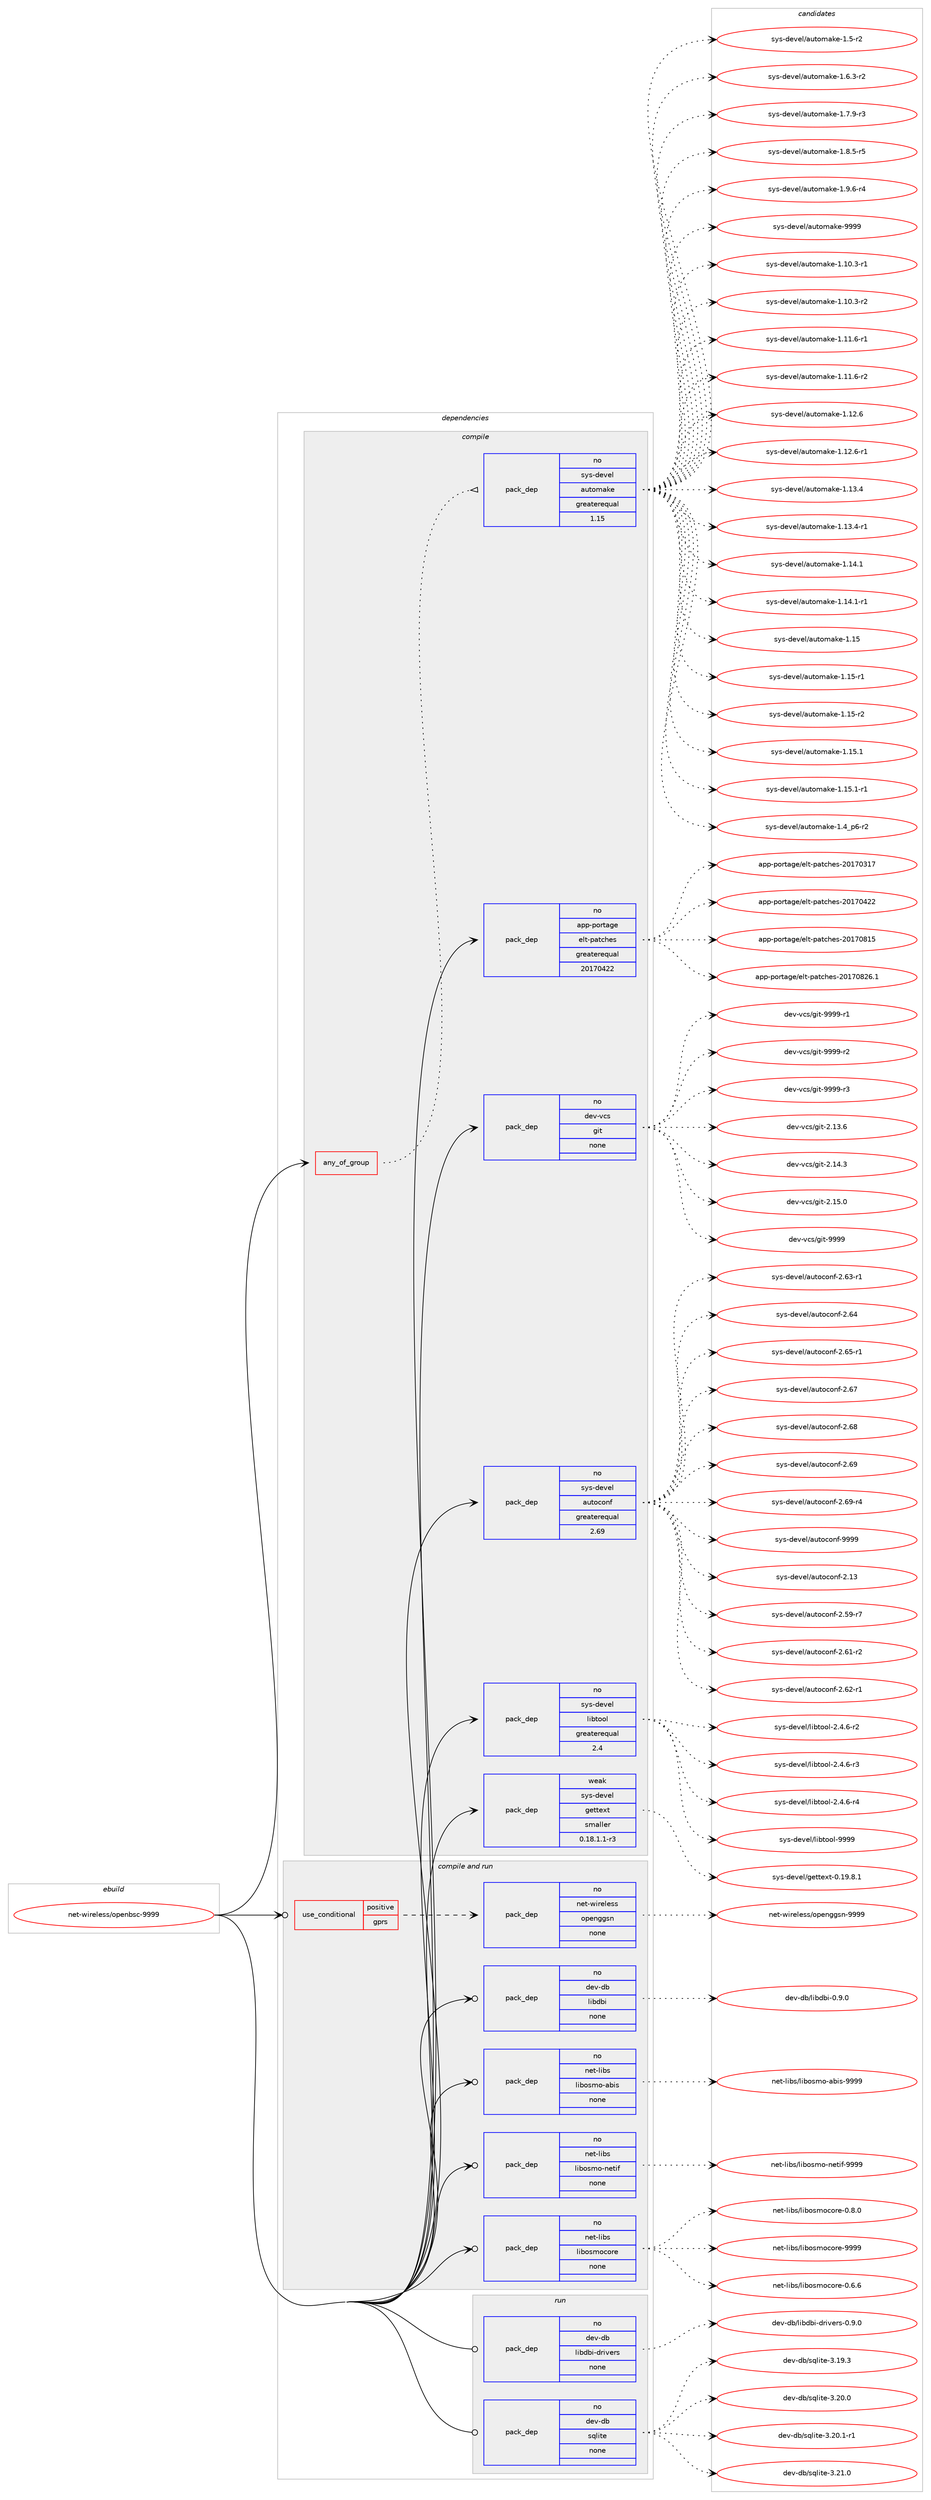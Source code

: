 digraph prolog {

# *************
# Graph options
# *************

newrank=true;
concentrate=true;
compound=true;
graph [rankdir=LR,fontname=Helvetica,fontsize=10,ranksep=1.5];#, ranksep=2.5, nodesep=0.2];
edge  [arrowhead=vee];
node  [fontname=Helvetica,fontsize=10];

# **********
# The ebuild
# **********

subgraph cluster_leftcol {
color=gray;
rank=same;
label=<<i>ebuild</i>>;
id [label="net-wireless/openbsc-9999", color=red, width=4, href="../net-wireless/openbsc-9999.svg"];
}

# ****************
# The dependencies
# ****************

subgraph cluster_midcol {
color=gray;
label=<<i>dependencies</i>>;
subgraph cluster_compile {
fillcolor="#eeeeee";
style=filled;
label=<<i>compile</i>>;
subgraph any7394 {
dependency440143 [label=<<TABLE BORDER="0" CELLBORDER="1" CELLSPACING="0" CELLPADDING="4"><TR><TD CELLPADDING="10">any_of_group</TD></TR></TABLE>>, shape=none, color=red];subgraph pack323689 {
dependency440144 [label=<<TABLE BORDER="0" CELLBORDER="1" CELLSPACING="0" CELLPADDING="4" WIDTH="220"><TR><TD ROWSPAN="6" CELLPADDING="30">pack_dep</TD></TR><TR><TD WIDTH="110">no</TD></TR><TR><TD>sys-devel</TD></TR><TR><TD>automake</TD></TR><TR><TD>greaterequal</TD></TR><TR><TD>1.15</TD></TR></TABLE>>, shape=none, color=blue];
}
dependency440143:e -> dependency440144:w [weight=20,style="dotted",arrowhead="oinv"];
}
id:e -> dependency440143:w [weight=20,style="solid",arrowhead="vee"];
subgraph pack323690 {
dependency440145 [label=<<TABLE BORDER="0" CELLBORDER="1" CELLSPACING="0" CELLPADDING="4" WIDTH="220"><TR><TD ROWSPAN="6" CELLPADDING="30">pack_dep</TD></TR><TR><TD WIDTH="110">no</TD></TR><TR><TD>app-portage</TD></TR><TR><TD>elt-patches</TD></TR><TR><TD>greaterequal</TD></TR><TR><TD>20170422</TD></TR></TABLE>>, shape=none, color=blue];
}
id:e -> dependency440145:w [weight=20,style="solid",arrowhead="vee"];
subgraph pack323691 {
dependency440146 [label=<<TABLE BORDER="0" CELLBORDER="1" CELLSPACING="0" CELLPADDING="4" WIDTH="220"><TR><TD ROWSPAN="6" CELLPADDING="30">pack_dep</TD></TR><TR><TD WIDTH="110">no</TD></TR><TR><TD>dev-vcs</TD></TR><TR><TD>git</TD></TR><TR><TD>none</TD></TR><TR><TD></TD></TR></TABLE>>, shape=none, color=blue];
}
id:e -> dependency440146:w [weight=20,style="solid",arrowhead="vee"];
subgraph pack323692 {
dependency440147 [label=<<TABLE BORDER="0" CELLBORDER="1" CELLSPACING="0" CELLPADDING="4" WIDTH="220"><TR><TD ROWSPAN="6" CELLPADDING="30">pack_dep</TD></TR><TR><TD WIDTH="110">no</TD></TR><TR><TD>sys-devel</TD></TR><TR><TD>autoconf</TD></TR><TR><TD>greaterequal</TD></TR><TR><TD>2.69</TD></TR></TABLE>>, shape=none, color=blue];
}
id:e -> dependency440147:w [weight=20,style="solid",arrowhead="vee"];
subgraph pack323693 {
dependency440148 [label=<<TABLE BORDER="0" CELLBORDER="1" CELLSPACING="0" CELLPADDING="4" WIDTH="220"><TR><TD ROWSPAN="6" CELLPADDING="30">pack_dep</TD></TR><TR><TD WIDTH="110">no</TD></TR><TR><TD>sys-devel</TD></TR><TR><TD>libtool</TD></TR><TR><TD>greaterequal</TD></TR><TR><TD>2.4</TD></TR></TABLE>>, shape=none, color=blue];
}
id:e -> dependency440148:w [weight=20,style="solid",arrowhead="vee"];
subgraph pack323694 {
dependency440149 [label=<<TABLE BORDER="0" CELLBORDER="1" CELLSPACING="0" CELLPADDING="4" WIDTH="220"><TR><TD ROWSPAN="6" CELLPADDING="30">pack_dep</TD></TR><TR><TD WIDTH="110">weak</TD></TR><TR><TD>sys-devel</TD></TR><TR><TD>gettext</TD></TR><TR><TD>smaller</TD></TR><TR><TD>0.18.1.1-r3</TD></TR></TABLE>>, shape=none, color=blue];
}
id:e -> dependency440149:w [weight=20,style="solid",arrowhead="vee"];
}
subgraph cluster_compileandrun {
fillcolor="#eeeeee";
style=filled;
label=<<i>compile and run</i>>;
subgraph cond108821 {
dependency440150 [label=<<TABLE BORDER="0" CELLBORDER="1" CELLSPACING="0" CELLPADDING="4"><TR><TD ROWSPAN="3" CELLPADDING="10">use_conditional</TD></TR><TR><TD>positive</TD></TR><TR><TD>gprs</TD></TR></TABLE>>, shape=none, color=red];
subgraph pack323695 {
dependency440151 [label=<<TABLE BORDER="0" CELLBORDER="1" CELLSPACING="0" CELLPADDING="4" WIDTH="220"><TR><TD ROWSPAN="6" CELLPADDING="30">pack_dep</TD></TR><TR><TD WIDTH="110">no</TD></TR><TR><TD>net-wireless</TD></TR><TR><TD>openggsn</TD></TR><TR><TD>none</TD></TR><TR><TD></TD></TR></TABLE>>, shape=none, color=blue];
}
dependency440150:e -> dependency440151:w [weight=20,style="dashed",arrowhead="vee"];
}
id:e -> dependency440150:w [weight=20,style="solid",arrowhead="odotvee"];
subgraph pack323696 {
dependency440152 [label=<<TABLE BORDER="0" CELLBORDER="1" CELLSPACING="0" CELLPADDING="4" WIDTH="220"><TR><TD ROWSPAN="6" CELLPADDING="30">pack_dep</TD></TR><TR><TD WIDTH="110">no</TD></TR><TR><TD>dev-db</TD></TR><TR><TD>libdbi</TD></TR><TR><TD>none</TD></TR><TR><TD></TD></TR></TABLE>>, shape=none, color=blue];
}
id:e -> dependency440152:w [weight=20,style="solid",arrowhead="odotvee"];
subgraph pack323697 {
dependency440153 [label=<<TABLE BORDER="0" CELLBORDER="1" CELLSPACING="0" CELLPADDING="4" WIDTH="220"><TR><TD ROWSPAN="6" CELLPADDING="30">pack_dep</TD></TR><TR><TD WIDTH="110">no</TD></TR><TR><TD>net-libs</TD></TR><TR><TD>libosmo-abis</TD></TR><TR><TD>none</TD></TR><TR><TD></TD></TR></TABLE>>, shape=none, color=blue];
}
id:e -> dependency440153:w [weight=20,style="solid",arrowhead="odotvee"];
subgraph pack323698 {
dependency440154 [label=<<TABLE BORDER="0" CELLBORDER="1" CELLSPACING="0" CELLPADDING="4" WIDTH="220"><TR><TD ROWSPAN="6" CELLPADDING="30">pack_dep</TD></TR><TR><TD WIDTH="110">no</TD></TR><TR><TD>net-libs</TD></TR><TR><TD>libosmo-netif</TD></TR><TR><TD>none</TD></TR><TR><TD></TD></TR></TABLE>>, shape=none, color=blue];
}
id:e -> dependency440154:w [weight=20,style="solid",arrowhead="odotvee"];
subgraph pack323699 {
dependency440155 [label=<<TABLE BORDER="0" CELLBORDER="1" CELLSPACING="0" CELLPADDING="4" WIDTH="220"><TR><TD ROWSPAN="6" CELLPADDING="30">pack_dep</TD></TR><TR><TD WIDTH="110">no</TD></TR><TR><TD>net-libs</TD></TR><TR><TD>libosmocore</TD></TR><TR><TD>none</TD></TR><TR><TD></TD></TR></TABLE>>, shape=none, color=blue];
}
id:e -> dependency440155:w [weight=20,style="solid",arrowhead="odotvee"];
}
subgraph cluster_run {
fillcolor="#eeeeee";
style=filled;
label=<<i>run</i>>;
subgraph pack323700 {
dependency440156 [label=<<TABLE BORDER="0" CELLBORDER="1" CELLSPACING="0" CELLPADDING="4" WIDTH="220"><TR><TD ROWSPAN="6" CELLPADDING="30">pack_dep</TD></TR><TR><TD WIDTH="110">no</TD></TR><TR><TD>dev-db</TD></TR><TR><TD>libdbi-drivers</TD></TR><TR><TD>none</TD></TR><TR><TD></TD></TR></TABLE>>, shape=none, color=blue];
}
id:e -> dependency440156:w [weight=20,style="solid",arrowhead="odot"];
subgraph pack323701 {
dependency440157 [label=<<TABLE BORDER="0" CELLBORDER="1" CELLSPACING="0" CELLPADDING="4" WIDTH="220"><TR><TD ROWSPAN="6" CELLPADDING="30">pack_dep</TD></TR><TR><TD WIDTH="110">no</TD></TR><TR><TD>dev-db</TD></TR><TR><TD>sqlite</TD></TR><TR><TD>none</TD></TR><TR><TD></TD></TR></TABLE>>, shape=none, color=blue];
}
id:e -> dependency440157:w [weight=20,style="solid",arrowhead="odot"];
}
}

# **************
# The candidates
# **************

subgraph cluster_choices {
rank=same;
color=gray;
label=<<i>candidates</i>>;

subgraph choice323689 {
color=black;
nodesep=1;
choice11512111545100101118101108479711711611110997107101454946494846514511449 [label="sys-devel/automake-1.10.3-r1", color=red, width=4,href="../sys-devel/automake-1.10.3-r1.svg"];
choice11512111545100101118101108479711711611110997107101454946494846514511450 [label="sys-devel/automake-1.10.3-r2", color=red, width=4,href="../sys-devel/automake-1.10.3-r2.svg"];
choice11512111545100101118101108479711711611110997107101454946494946544511449 [label="sys-devel/automake-1.11.6-r1", color=red, width=4,href="../sys-devel/automake-1.11.6-r1.svg"];
choice11512111545100101118101108479711711611110997107101454946494946544511450 [label="sys-devel/automake-1.11.6-r2", color=red, width=4,href="../sys-devel/automake-1.11.6-r2.svg"];
choice1151211154510010111810110847971171161111099710710145494649504654 [label="sys-devel/automake-1.12.6", color=red, width=4,href="../sys-devel/automake-1.12.6.svg"];
choice11512111545100101118101108479711711611110997107101454946495046544511449 [label="sys-devel/automake-1.12.6-r1", color=red, width=4,href="../sys-devel/automake-1.12.6-r1.svg"];
choice1151211154510010111810110847971171161111099710710145494649514652 [label="sys-devel/automake-1.13.4", color=red, width=4,href="../sys-devel/automake-1.13.4.svg"];
choice11512111545100101118101108479711711611110997107101454946495146524511449 [label="sys-devel/automake-1.13.4-r1", color=red, width=4,href="../sys-devel/automake-1.13.4-r1.svg"];
choice1151211154510010111810110847971171161111099710710145494649524649 [label="sys-devel/automake-1.14.1", color=red, width=4,href="../sys-devel/automake-1.14.1.svg"];
choice11512111545100101118101108479711711611110997107101454946495246494511449 [label="sys-devel/automake-1.14.1-r1", color=red, width=4,href="../sys-devel/automake-1.14.1-r1.svg"];
choice115121115451001011181011084797117116111109971071014549464953 [label="sys-devel/automake-1.15", color=red, width=4,href="../sys-devel/automake-1.15.svg"];
choice1151211154510010111810110847971171161111099710710145494649534511449 [label="sys-devel/automake-1.15-r1", color=red, width=4,href="../sys-devel/automake-1.15-r1.svg"];
choice1151211154510010111810110847971171161111099710710145494649534511450 [label="sys-devel/automake-1.15-r2", color=red, width=4,href="../sys-devel/automake-1.15-r2.svg"];
choice1151211154510010111810110847971171161111099710710145494649534649 [label="sys-devel/automake-1.15.1", color=red, width=4,href="../sys-devel/automake-1.15.1.svg"];
choice11512111545100101118101108479711711611110997107101454946495346494511449 [label="sys-devel/automake-1.15.1-r1", color=red, width=4,href="../sys-devel/automake-1.15.1-r1.svg"];
choice115121115451001011181011084797117116111109971071014549465295112544511450 [label="sys-devel/automake-1.4_p6-r2", color=red, width=4,href="../sys-devel/automake-1.4_p6-r2.svg"];
choice11512111545100101118101108479711711611110997107101454946534511450 [label="sys-devel/automake-1.5-r2", color=red, width=4,href="../sys-devel/automake-1.5-r2.svg"];
choice115121115451001011181011084797117116111109971071014549465446514511450 [label="sys-devel/automake-1.6.3-r2", color=red, width=4,href="../sys-devel/automake-1.6.3-r2.svg"];
choice115121115451001011181011084797117116111109971071014549465546574511451 [label="sys-devel/automake-1.7.9-r3", color=red, width=4,href="../sys-devel/automake-1.7.9-r3.svg"];
choice115121115451001011181011084797117116111109971071014549465646534511453 [label="sys-devel/automake-1.8.5-r5", color=red, width=4,href="../sys-devel/automake-1.8.5-r5.svg"];
choice115121115451001011181011084797117116111109971071014549465746544511452 [label="sys-devel/automake-1.9.6-r4", color=red, width=4,href="../sys-devel/automake-1.9.6-r4.svg"];
choice115121115451001011181011084797117116111109971071014557575757 [label="sys-devel/automake-9999", color=red, width=4,href="../sys-devel/automake-9999.svg"];
dependency440144:e -> choice11512111545100101118101108479711711611110997107101454946494846514511449:w [style=dotted,weight="100"];
dependency440144:e -> choice11512111545100101118101108479711711611110997107101454946494846514511450:w [style=dotted,weight="100"];
dependency440144:e -> choice11512111545100101118101108479711711611110997107101454946494946544511449:w [style=dotted,weight="100"];
dependency440144:e -> choice11512111545100101118101108479711711611110997107101454946494946544511450:w [style=dotted,weight="100"];
dependency440144:e -> choice1151211154510010111810110847971171161111099710710145494649504654:w [style=dotted,weight="100"];
dependency440144:e -> choice11512111545100101118101108479711711611110997107101454946495046544511449:w [style=dotted,weight="100"];
dependency440144:e -> choice1151211154510010111810110847971171161111099710710145494649514652:w [style=dotted,weight="100"];
dependency440144:e -> choice11512111545100101118101108479711711611110997107101454946495146524511449:w [style=dotted,weight="100"];
dependency440144:e -> choice1151211154510010111810110847971171161111099710710145494649524649:w [style=dotted,weight="100"];
dependency440144:e -> choice11512111545100101118101108479711711611110997107101454946495246494511449:w [style=dotted,weight="100"];
dependency440144:e -> choice115121115451001011181011084797117116111109971071014549464953:w [style=dotted,weight="100"];
dependency440144:e -> choice1151211154510010111810110847971171161111099710710145494649534511449:w [style=dotted,weight="100"];
dependency440144:e -> choice1151211154510010111810110847971171161111099710710145494649534511450:w [style=dotted,weight="100"];
dependency440144:e -> choice1151211154510010111810110847971171161111099710710145494649534649:w [style=dotted,weight="100"];
dependency440144:e -> choice11512111545100101118101108479711711611110997107101454946495346494511449:w [style=dotted,weight="100"];
dependency440144:e -> choice115121115451001011181011084797117116111109971071014549465295112544511450:w [style=dotted,weight="100"];
dependency440144:e -> choice11512111545100101118101108479711711611110997107101454946534511450:w [style=dotted,weight="100"];
dependency440144:e -> choice115121115451001011181011084797117116111109971071014549465446514511450:w [style=dotted,weight="100"];
dependency440144:e -> choice115121115451001011181011084797117116111109971071014549465546574511451:w [style=dotted,weight="100"];
dependency440144:e -> choice115121115451001011181011084797117116111109971071014549465646534511453:w [style=dotted,weight="100"];
dependency440144:e -> choice115121115451001011181011084797117116111109971071014549465746544511452:w [style=dotted,weight="100"];
dependency440144:e -> choice115121115451001011181011084797117116111109971071014557575757:w [style=dotted,weight="100"];
}
subgraph choice323690 {
color=black;
nodesep=1;
choice97112112451121111141169710310147101108116451129711699104101115455048495548514955 [label="app-portage/elt-patches-20170317", color=red, width=4,href="../app-portage/elt-patches-20170317.svg"];
choice97112112451121111141169710310147101108116451129711699104101115455048495548525050 [label="app-portage/elt-patches-20170422", color=red, width=4,href="../app-portage/elt-patches-20170422.svg"];
choice97112112451121111141169710310147101108116451129711699104101115455048495548564953 [label="app-portage/elt-patches-20170815", color=red, width=4,href="../app-portage/elt-patches-20170815.svg"];
choice971121124511211111411697103101471011081164511297116991041011154550484955485650544649 [label="app-portage/elt-patches-20170826.1", color=red, width=4,href="../app-portage/elt-patches-20170826.1.svg"];
dependency440145:e -> choice97112112451121111141169710310147101108116451129711699104101115455048495548514955:w [style=dotted,weight="100"];
dependency440145:e -> choice97112112451121111141169710310147101108116451129711699104101115455048495548525050:w [style=dotted,weight="100"];
dependency440145:e -> choice97112112451121111141169710310147101108116451129711699104101115455048495548564953:w [style=dotted,weight="100"];
dependency440145:e -> choice971121124511211111411697103101471011081164511297116991041011154550484955485650544649:w [style=dotted,weight="100"];
}
subgraph choice323691 {
color=black;
nodesep=1;
choice10010111845118991154710310511645504649514654 [label="dev-vcs/git-2.13.6", color=red, width=4,href="../dev-vcs/git-2.13.6.svg"];
choice10010111845118991154710310511645504649524651 [label="dev-vcs/git-2.14.3", color=red, width=4,href="../dev-vcs/git-2.14.3.svg"];
choice10010111845118991154710310511645504649534648 [label="dev-vcs/git-2.15.0", color=red, width=4,href="../dev-vcs/git-2.15.0.svg"];
choice1001011184511899115471031051164557575757 [label="dev-vcs/git-9999", color=red, width=4,href="../dev-vcs/git-9999.svg"];
choice10010111845118991154710310511645575757574511449 [label="dev-vcs/git-9999-r1", color=red, width=4,href="../dev-vcs/git-9999-r1.svg"];
choice10010111845118991154710310511645575757574511450 [label="dev-vcs/git-9999-r2", color=red, width=4,href="../dev-vcs/git-9999-r2.svg"];
choice10010111845118991154710310511645575757574511451 [label="dev-vcs/git-9999-r3", color=red, width=4,href="../dev-vcs/git-9999-r3.svg"];
dependency440146:e -> choice10010111845118991154710310511645504649514654:w [style=dotted,weight="100"];
dependency440146:e -> choice10010111845118991154710310511645504649524651:w [style=dotted,weight="100"];
dependency440146:e -> choice10010111845118991154710310511645504649534648:w [style=dotted,weight="100"];
dependency440146:e -> choice1001011184511899115471031051164557575757:w [style=dotted,weight="100"];
dependency440146:e -> choice10010111845118991154710310511645575757574511449:w [style=dotted,weight="100"];
dependency440146:e -> choice10010111845118991154710310511645575757574511450:w [style=dotted,weight="100"];
dependency440146:e -> choice10010111845118991154710310511645575757574511451:w [style=dotted,weight="100"];
}
subgraph choice323692 {
color=black;
nodesep=1;
choice115121115451001011181011084797117116111991111101024550464951 [label="sys-devel/autoconf-2.13", color=red, width=4,href="../sys-devel/autoconf-2.13.svg"];
choice1151211154510010111810110847971171161119911111010245504653574511455 [label="sys-devel/autoconf-2.59-r7", color=red, width=4,href="../sys-devel/autoconf-2.59-r7.svg"];
choice1151211154510010111810110847971171161119911111010245504654494511450 [label="sys-devel/autoconf-2.61-r2", color=red, width=4,href="../sys-devel/autoconf-2.61-r2.svg"];
choice1151211154510010111810110847971171161119911111010245504654504511449 [label="sys-devel/autoconf-2.62-r1", color=red, width=4,href="../sys-devel/autoconf-2.62-r1.svg"];
choice1151211154510010111810110847971171161119911111010245504654514511449 [label="sys-devel/autoconf-2.63-r1", color=red, width=4,href="../sys-devel/autoconf-2.63-r1.svg"];
choice115121115451001011181011084797117116111991111101024550465452 [label="sys-devel/autoconf-2.64", color=red, width=4,href="../sys-devel/autoconf-2.64.svg"];
choice1151211154510010111810110847971171161119911111010245504654534511449 [label="sys-devel/autoconf-2.65-r1", color=red, width=4,href="../sys-devel/autoconf-2.65-r1.svg"];
choice115121115451001011181011084797117116111991111101024550465455 [label="sys-devel/autoconf-2.67", color=red, width=4,href="../sys-devel/autoconf-2.67.svg"];
choice115121115451001011181011084797117116111991111101024550465456 [label="sys-devel/autoconf-2.68", color=red, width=4,href="../sys-devel/autoconf-2.68.svg"];
choice115121115451001011181011084797117116111991111101024550465457 [label="sys-devel/autoconf-2.69", color=red, width=4,href="../sys-devel/autoconf-2.69.svg"];
choice1151211154510010111810110847971171161119911111010245504654574511452 [label="sys-devel/autoconf-2.69-r4", color=red, width=4,href="../sys-devel/autoconf-2.69-r4.svg"];
choice115121115451001011181011084797117116111991111101024557575757 [label="sys-devel/autoconf-9999", color=red, width=4,href="../sys-devel/autoconf-9999.svg"];
dependency440147:e -> choice115121115451001011181011084797117116111991111101024550464951:w [style=dotted,weight="100"];
dependency440147:e -> choice1151211154510010111810110847971171161119911111010245504653574511455:w [style=dotted,weight="100"];
dependency440147:e -> choice1151211154510010111810110847971171161119911111010245504654494511450:w [style=dotted,weight="100"];
dependency440147:e -> choice1151211154510010111810110847971171161119911111010245504654504511449:w [style=dotted,weight="100"];
dependency440147:e -> choice1151211154510010111810110847971171161119911111010245504654514511449:w [style=dotted,weight="100"];
dependency440147:e -> choice115121115451001011181011084797117116111991111101024550465452:w [style=dotted,weight="100"];
dependency440147:e -> choice1151211154510010111810110847971171161119911111010245504654534511449:w [style=dotted,weight="100"];
dependency440147:e -> choice115121115451001011181011084797117116111991111101024550465455:w [style=dotted,weight="100"];
dependency440147:e -> choice115121115451001011181011084797117116111991111101024550465456:w [style=dotted,weight="100"];
dependency440147:e -> choice115121115451001011181011084797117116111991111101024550465457:w [style=dotted,weight="100"];
dependency440147:e -> choice1151211154510010111810110847971171161119911111010245504654574511452:w [style=dotted,weight="100"];
dependency440147:e -> choice115121115451001011181011084797117116111991111101024557575757:w [style=dotted,weight="100"];
}
subgraph choice323693 {
color=black;
nodesep=1;
choice1151211154510010111810110847108105981161111111084550465246544511450 [label="sys-devel/libtool-2.4.6-r2", color=red, width=4,href="../sys-devel/libtool-2.4.6-r2.svg"];
choice1151211154510010111810110847108105981161111111084550465246544511451 [label="sys-devel/libtool-2.4.6-r3", color=red, width=4,href="../sys-devel/libtool-2.4.6-r3.svg"];
choice1151211154510010111810110847108105981161111111084550465246544511452 [label="sys-devel/libtool-2.4.6-r4", color=red, width=4,href="../sys-devel/libtool-2.4.6-r4.svg"];
choice1151211154510010111810110847108105981161111111084557575757 [label="sys-devel/libtool-9999", color=red, width=4,href="../sys-devel/libtool-9999.svg"];
dependency440148:e -> choice1151211154510010111810110847108105981161111111084550465246544511450:w [style=dotted,weight="100"];
dependency440148:e -> choice1151211154510010111810110847108105981161111111084550465246544511451:w [style=dotted,weight="100"];
dependency440148:e -> choice1151211154510010111810110847108105981161111111084550465246544511452:w [style=dotted,weight="100"];
dependency440148:e -> choice1151211154510010111810110847108105981161111111084557575757:w [style=dotted,weight="100"];
}
subgraph choice323694 {
color=black;
nodesep=1;
choice1151211154510010111810110847103101116116101120116454846495746564649 [label="sys-devel/gettext-0.19.8.1", color=red, width=4,href="../sys-devel/gettext-0.19.8.1.svg"];
dependency440149:e -> choice1151211154510010111810110847103101116116101120116454846495746564649:w [style=dotted,weight="100"];
}
subgraph choice323695 {
color=black;
nodesep=1;
choice11010111645119105114101108101115115471111121011101031031151104557575757 [label="net-wireless/openggsn-9999", color=red, width=4,href="../net-wireless/openggsn-9999.svg"];
dependency440151:e -> choice11010111645119105114101108101115115471111121011101031031151104557575757:w [style=dotted,weight="100"];
}
subgraph choice323696 {
color=black;
nodesep=1;
choice1001011184510098471081059810098105454846574648 [label="dev-db/libdbi-0.9.0", color=red, width=4,href="../dev-db/libdbi-0.9.0.svg"];
dependency440152:e -> choice1001011184510098471081059810098105454846574648:w [style=dotted,weight="100"];
}
subgraph choice323697 {
color=black;
nodesep=1;
choice110101116451081059811547108105981111151091114597981051154557575757 [label="net-libs/libosmo-abis-9999", color=red, width=4,href="../net-libs/libosmo-abis-9999.svg"];
dependency440153:e -> choice110101116451081059811547108105981111151091114597981051154557575757:w [style=dotted,weight="100"];
}
subgraph choice323698 {
color=black;
nodesep=1;
choice11010111645108105981154710810598111115109111451101011161051024557575757 [label="net-libs/libosmo-netif-9999", color=red, width=4,href="../net-libs/libosmo-netif-9999.svg"];
dependency440154:e -> choice11010111645108105981154710810598111115109111451101011161051024557575757:w [style=dotted,weight="100"];
}
subgraph choice323699 {
color=black;
nodesep=1;
choice1101011164510810598115471081059811111510911199111114101454846544654 [label="net-libs/libosmocore-0.6.6", color=red, width=4,href="../net-libs/libosmocore-0.6.6.svg"];
choice1101011164510810598115471081059811111510911199111114101454846564648 [label="net-libs/libosmocore-0.8.0", color=red, width=4,href="../net-libs/libosmocore-0.8.0.svg"];
choice11010111645108105981154710810598111115109111991111141014557575757 [label="net-libs/libosmocore-9999", color=red, width=4,href="../net-libs/libosmocore-9999.svg"];
dependency440155:e -> choice1101011164510810598115471081059811111510911199111114101454846544654:w [style=dotted,weight="100"];
dependency440155:e -> choice1101011164510810598115471081059811111510911199111114101454846564648:w [style=dotted,weight="100"];
dependency440155:e -> choice11010111645108105981154710810598111115109111991111141014557575757:w [style=dotted,weight="100"];
}
subgraph choice323700 {
color=black;
nodesep=1;
choice100101118451009847108105981009810545100114105118101114115454846574648 [label="dev-db/libdbi-drivers-0.9.0", color=red, width=4,href="../dev-db/libdbi-drivers-0.9.0.svg"];
dependency440156:e -> choice100101118451009847108105981009810545100114105118101114115454846574648:w [style=dotted,weight="100"];
}
subgraph choice323701 {
color=black;
nodesep=1;
choice10010111845100984711511310810511610145514649574651 [label="dev-db/sqlite-3.19.3", color=red, width=4,href="../dev-db/sqlite-3.19.3.svg"];
choice10010111845100984711511310810511610145514650484648 [label="dev-db/sqlite-3.20.0", color=red, width=4,href="../dev-db/sqlite-3.20.0.svg"];
choice100101118451009847115113108105116101455146504846494511449 [label="dev-db/sqlite-3.20.1-r1", color=red, width=4,href="../dev-db/sqlite-3.20.1-r1.svg"];
choice10010111845100984711511310810511610145514650494648 [label="dev-db/sqlite-3.21.0", color=red, width=4,href="../dev-db/sqlite-3.21.0.svg"];
dependency440157:e -> choice10010111845100984711511310810511610145514649574651:w [style=dotted,weight="100"];
dependency440157:e -> choice10010111845100984711511310810511610145514650484648:w [style=dotted,weight="100"];
dependency440157:e -> choice100101118451009847115113108105116101455146504846494511449:w [style=dotted,weight="100"];
dependency440157:e -> choice10010111845100984711511310810511610145514650494648:w [style=dotted,weight="100"];
}
}

}
